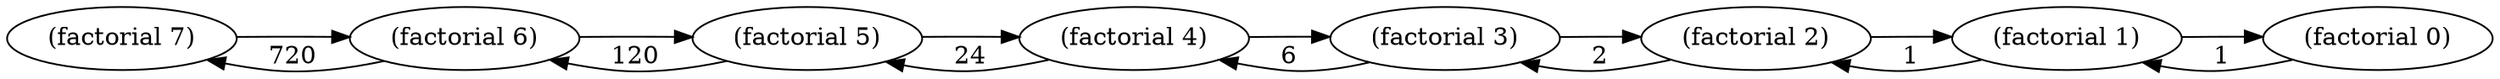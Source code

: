 digraph G {
        rankdir=LR
        factorial7 [label="(factorial 7)"]
        factorial6 [label="(factorial 6)"]
        factorial5 [label="(factorial 5)"]
        factorial4 [label="(factorial 4)"]
        factorial3 [label="(factorial 3)"]
        factorial2 [label="(factorial 2)"]
        factorial1 [label="(factorial 1)"]
        factorial0 [label="(factorial 0)"]

        factorial7->factorial6
        factorial6->factorial5
        factorial5->factorial4
        factorial4->factorial3
        factorial3->factorial2
        factorial2->factorial1
        factorial1->factorial0

        
        factorial6->factorial7 [label="720"]
        factorial5->factorial6 [label="120"]
        factorial4->factorial5 [label="24"]
        factorial3->factorial4 [label="6"]
        factorial2->factorial3 [label="2"]
        factorial1->factorial2 [label="1"]
        factorial0->factorial1 [label="1"]
 
}
